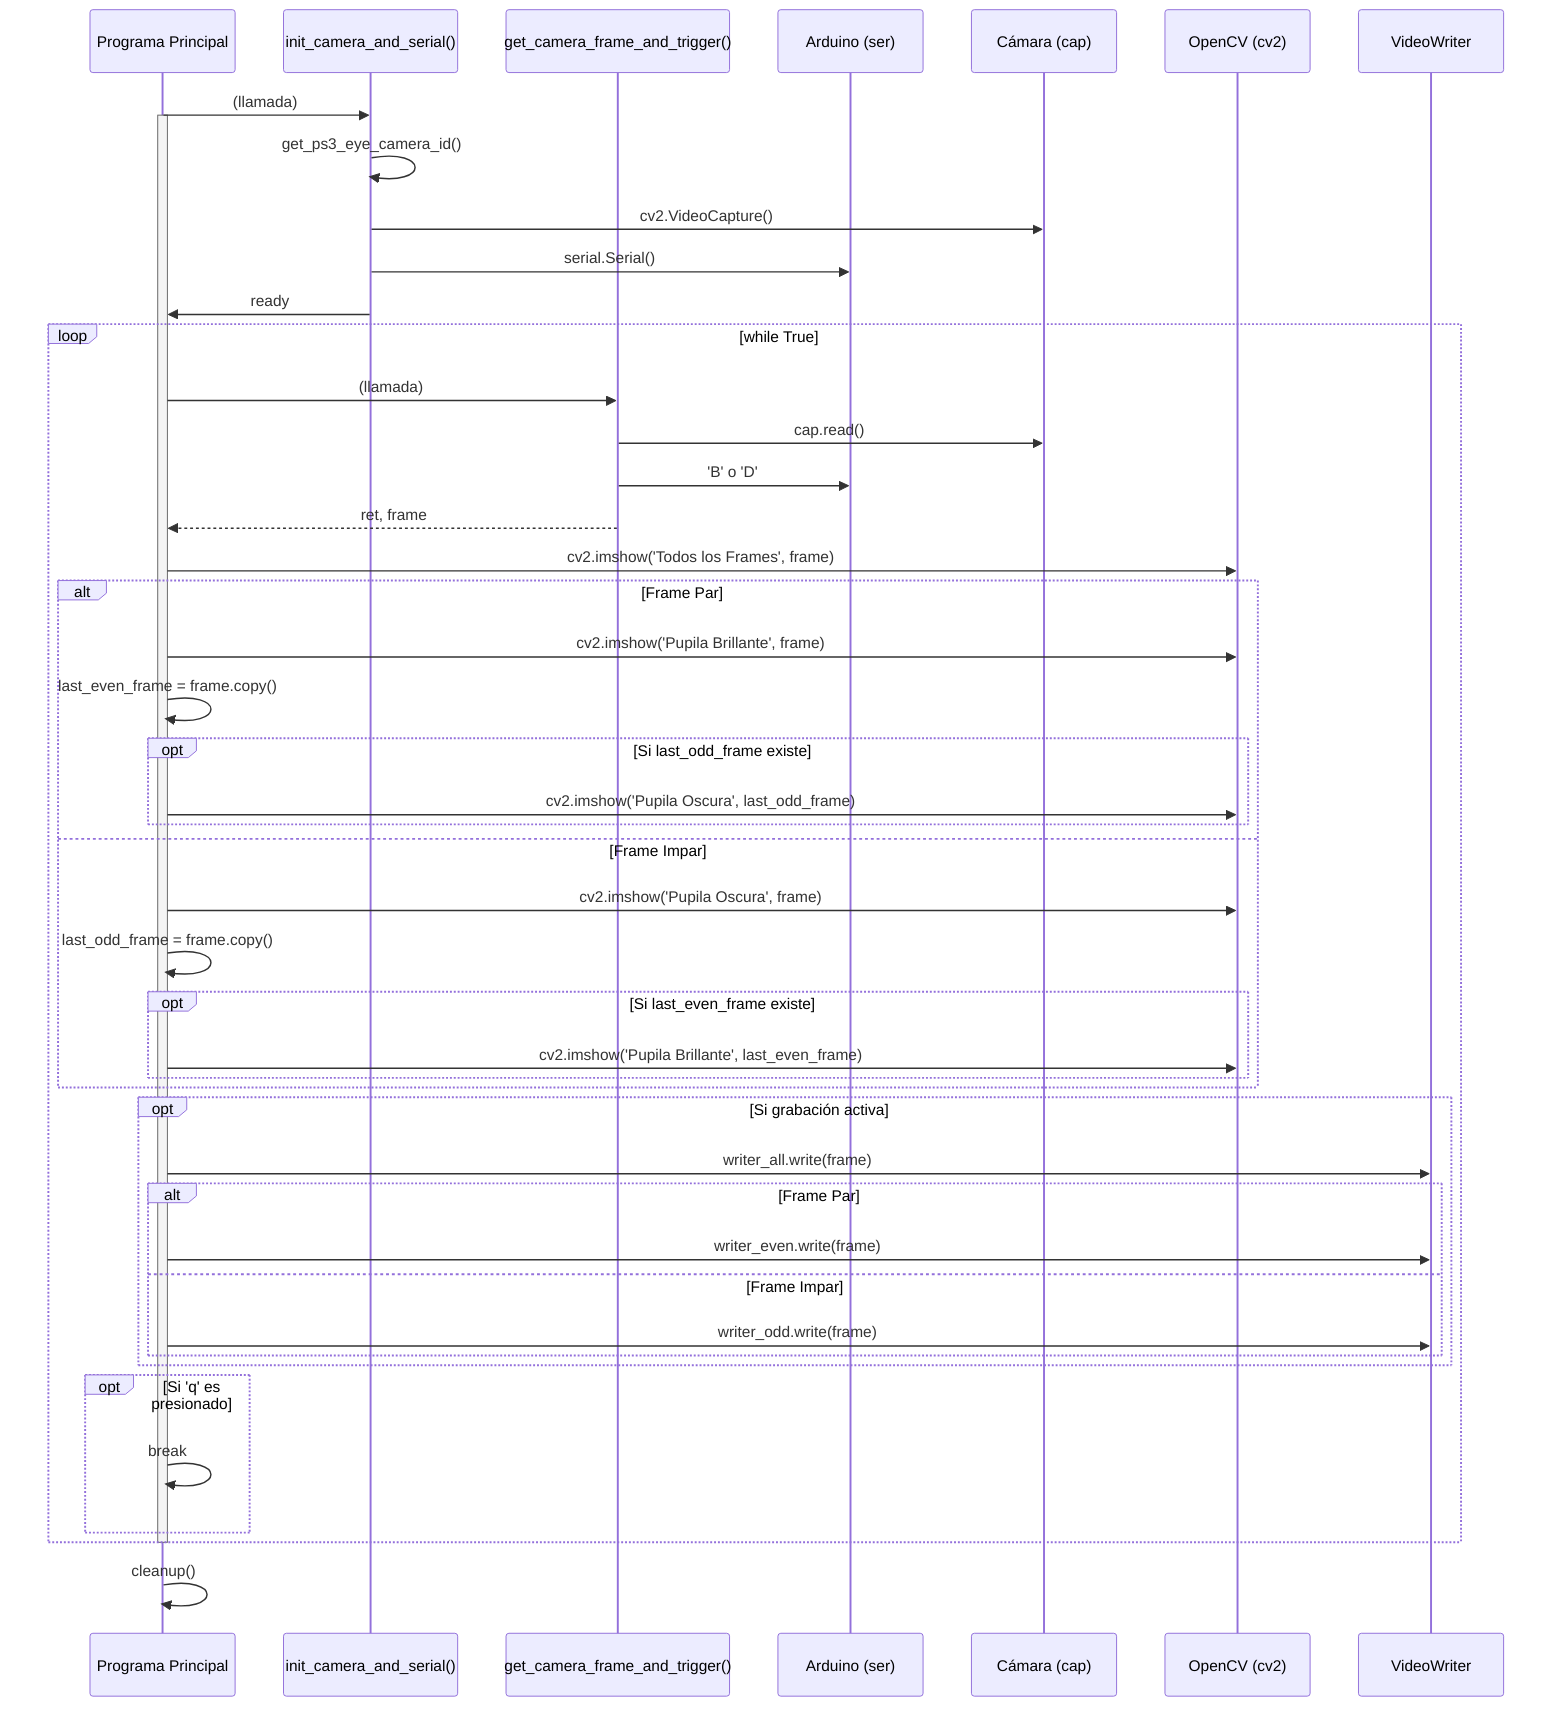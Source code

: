 sequenceDiagram
    participant P as Programa Principal
    participant init as init_camera_and_serial()
    participant get_frame as get_camera_frame_and_trigger()
    participant ser as Arduino (ser)
    participant cap as Cámara (cap)
    participant cv2 as OpenCV (cv2)
    participant writer as VideoWriter

    P->>init: (llamada)
    activate P
    init->>init: get_ps3_eye_camera_id()
    init->>cap: cv2.VideoCapture()
    init->>ser: serial.Serial()
    init->>P: ready
    
    loop while True
        P->>get_frame: (llamada)
        get_frame->>cap: cap.read()
        get_frame->>ser: 'B' o 'D'
        get_frame-->>P: ret, frame
        
        P->>cv2: cv2.imshow('Todos los Frames', frame)
        
        alt Frame Par
            P->>cv2: cv2.imshow('Pupila Brillante', frame)
            P->>P: last_even_frame = frame.copy()
            opt Si last_odd_frame existe
                P->>cv2: cv2.imshow('Pupila Oscura', last_odd_frame)
            end
        else Frame Impar
            P->>cv2: cv2.imshow('Pupila Oscura', frame)
            P->>P: last_odd_frame = frame.copy()
            opt Si last_even_frame existe
                P->>cv2: cv2.imshow('Pupila Brillante', last_even_frame)
            end
        end
        
        opt Si grabación activa
            P->>writer: writer_all.write(frame)
            alt Frame Par
                P->>writer: writer_even.write(frame)
            else Frame Impar
                P->>writer: writer_odd.write(frame)
            end
        end
        
        opt Si 'q' es presionado
            P->>P: break
        end
    end
    deactivate P
    P->>P: cleanup()
